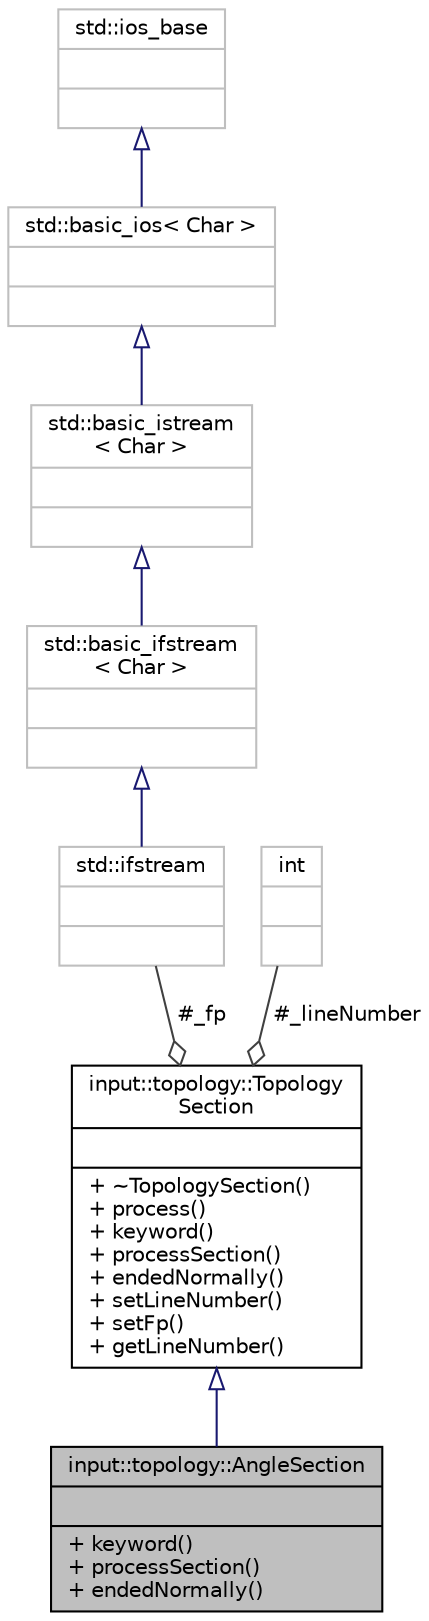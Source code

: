 digraph "input::topology::AngleSection"
{
 // LATEX_PDF_SIZE
  edge [fontname="Helvetica",fontsize="10",labelfontname="Helvetica",labelfontsize="10"];
  node [fontname="Helvetica",fontsize="10",shape=record];
  Node1 [label="{input::topology::AngleSection\n||+ keyword()\l+ processSection()\l+ endedNormally()\l}",height=0.2,width=0.4,color="black", fillcolor="grey75", style="filled", fontcolor="black",tooltip="reads angle section of topology file"];
  Node2 -> Node1 [dir="back",color="midnightblue",fontsize="10",style="solid",arrowtail="onormal",fontname="Helvetica"];
  Node2 [label="{input::topology::Topology\lSection\n||+ ~TopologySection()\l+ process()\l+ keyword()\l+ processSection()\l+ endedNormally()\l+ setLineNumber()\l+ setFp()\l+ getLineNumber()\l}",height=0.2,width=0.4,color="black", fillcolor="white", style="filled",URL="$classinput_1_1topology_1_1TopologySection.html",tooltip="base class for reading topology file sections"];
  Node3 -> Node2 [color="grey25",fontsize="10",style="solid",label=" #_fp" ,arrowhead="odiamond",fontname="Helvetica"];
  Node3 [label="{std::ifstream\n||}",height=0.2,width=0.4,color="grey75", fillcolor="white", style="filled",tooltip=" "];
  Node4 -> Node3 [dir="back",color="midnightblue",fontsize="10",style="solid",arrowtail="onormal",fontname="Helvetica"];
  Node4 [label="{std::basic_ifstream\l\< Char \>\n||}",height=0.2,width=0.4,color="grey75", fillcolor="white", style="filled",tooltip=" "];
  Node5 -> Node4 [dir="back",color="midnightblue",fontsize="10",style="solid",arrowtail="onormal",fontname="Helvetica"];
  Node5 [label="{std::basic_istream\l\< Char \>\n||}",height=0.2,width=0.4,color="grey75", fillcolor="white", style="filled",tooltip=" "];
  Node6 -> Node5 [dir="back",color="midnightblue",fontsize="10",style="solid",arrowtail="onormal",fontname="Helvetica"];
  Node6 [label="{std::basic_ios\< Char \>\n||}",height=0.2,width=0.4,color="grey75", fillcolor="white", style="filled",tooltip=" "];
  Node7 -> Node6 [dir="back",color="midnightblue",fontsize="10",style="solid",arrowtail="onormal",fontname="Helvetica"];
  Node7 [label="{std::ios_base\n||}",height=0.2,width=0.4,color="grey75", fillcolor="white", style="filled",tooltip=" "];
  Node8 -> Node2 [color="grey25",fontsize="10",style="solid",label=" #_lineNumber" ,arrowhead="odiamond",fontname="Helvetica"];
  Node8 [label="{int\n||}",height=0.2,width=0.4,color="grey75", fillcolor="white", style="filled",tooltip=" "];
}
